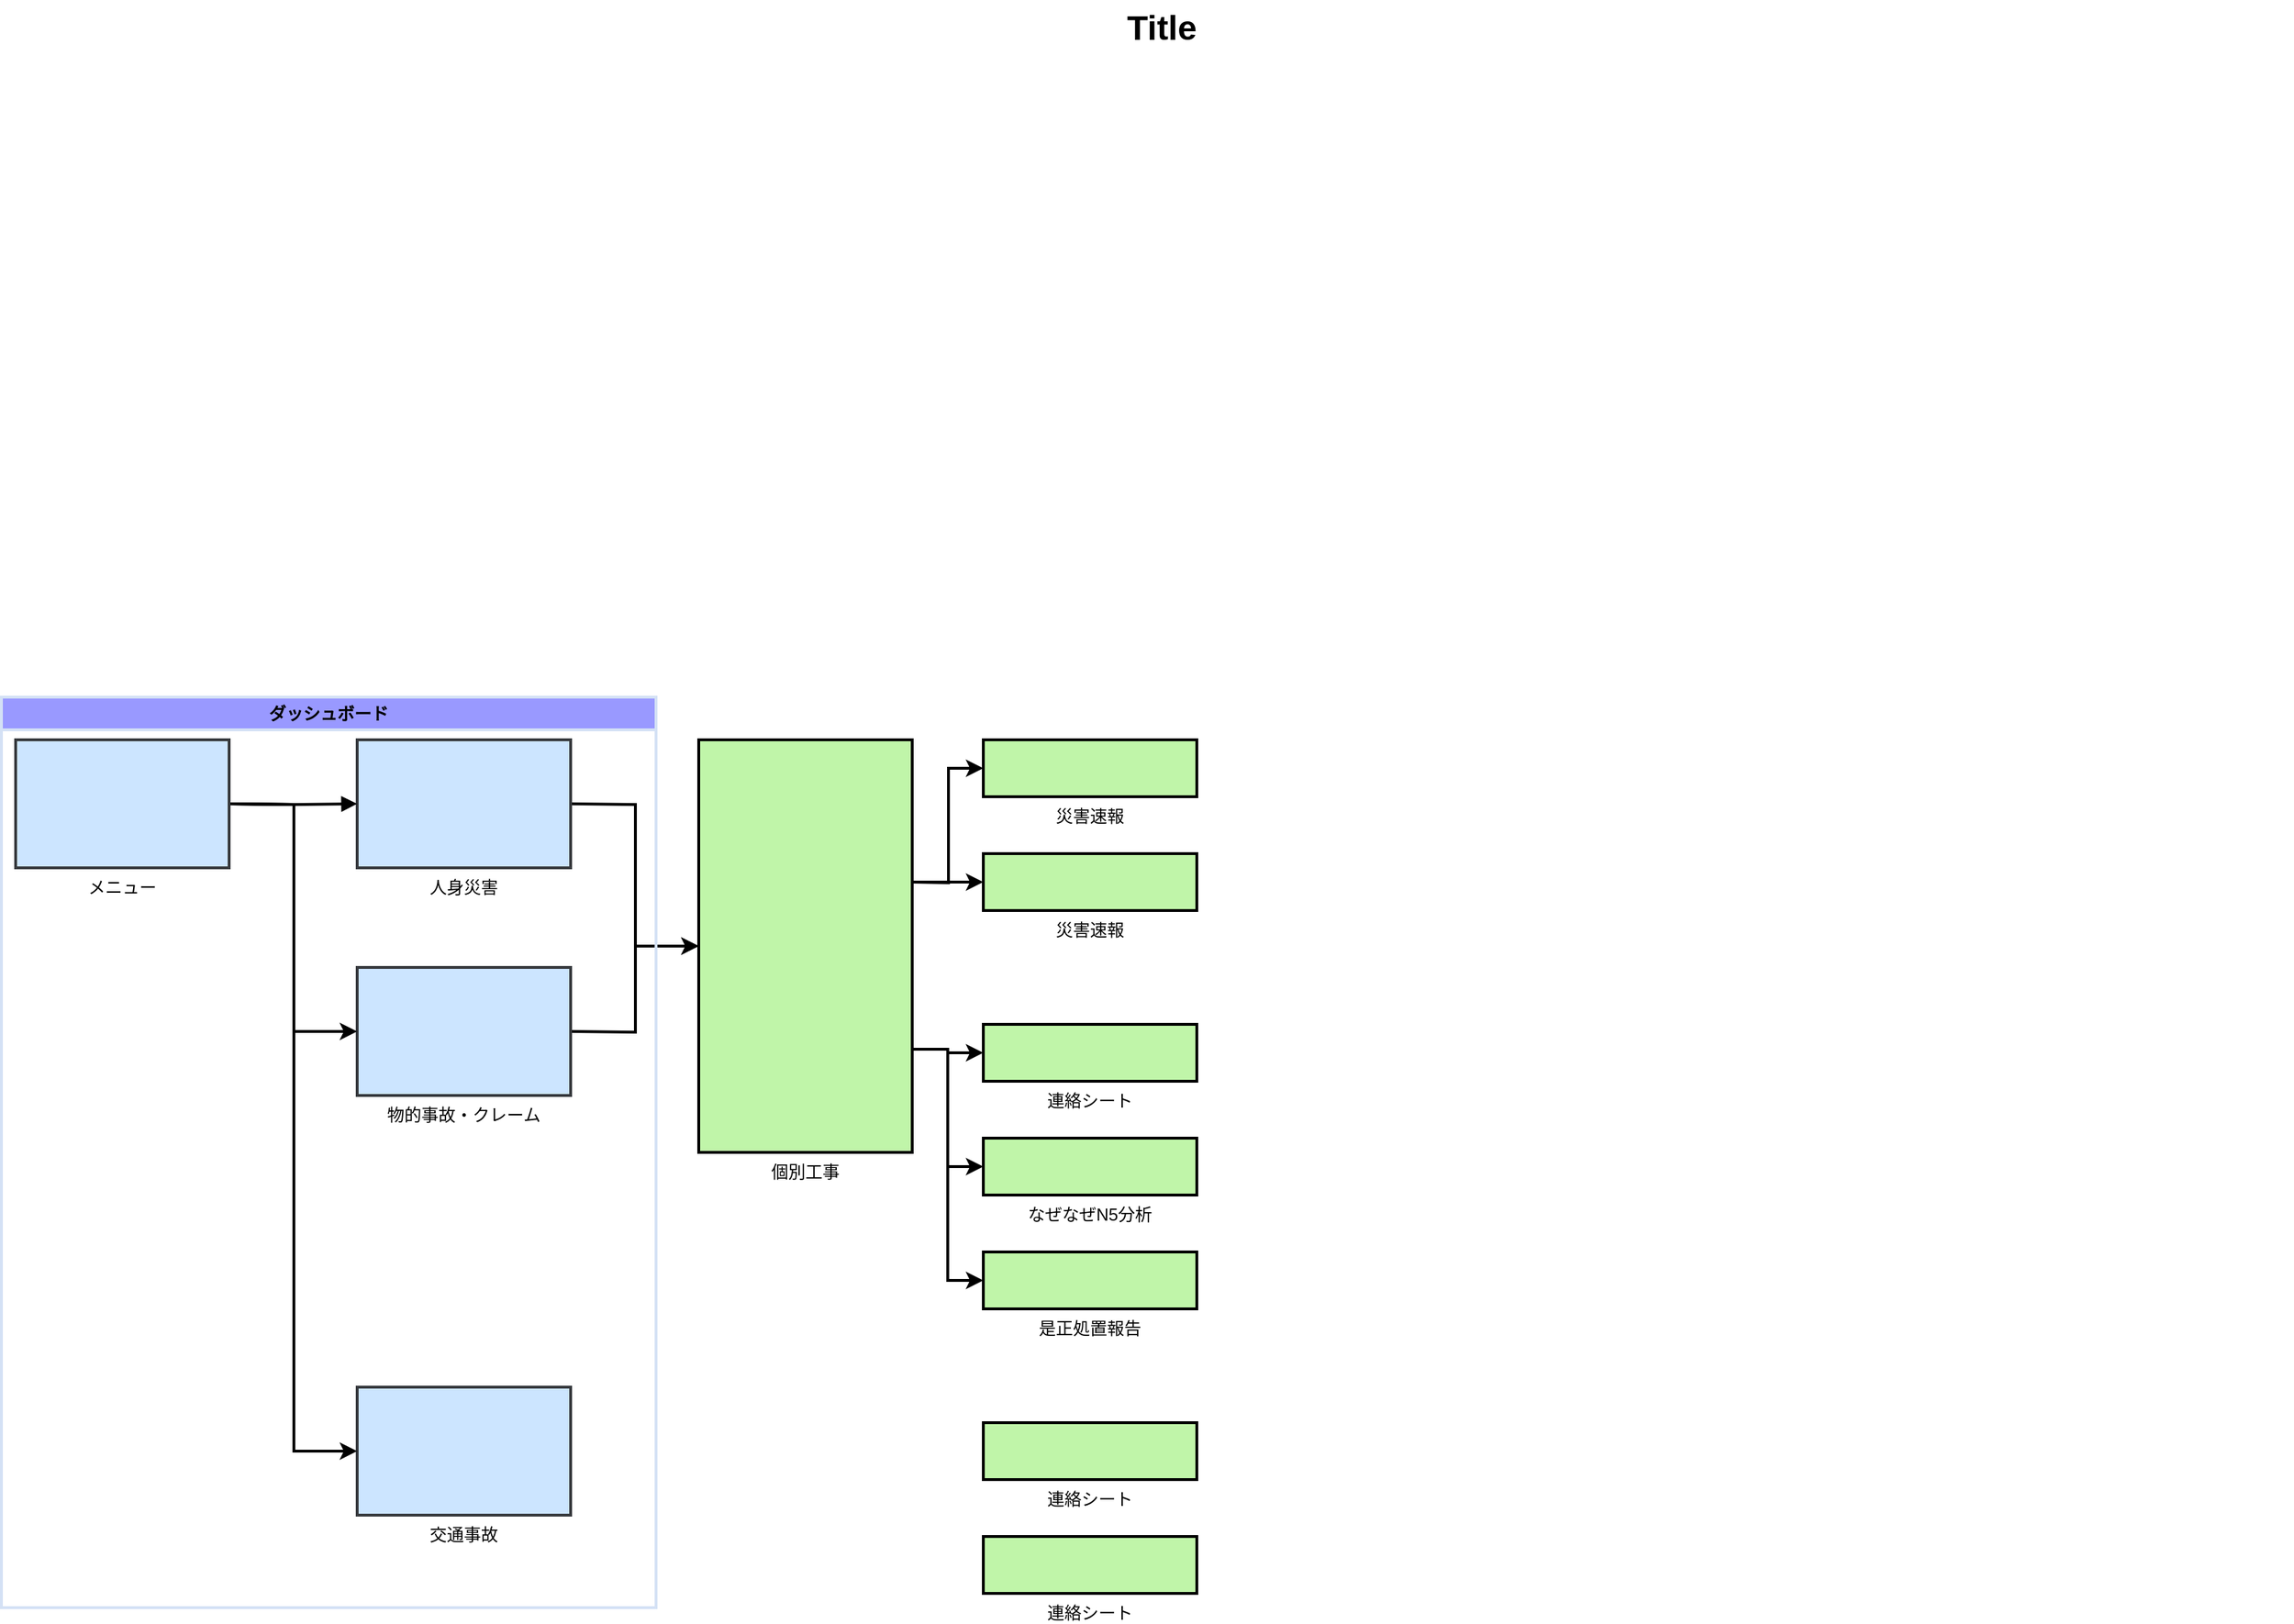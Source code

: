 <mxfile version="20.7.4" type="github">
  <diagram name="Page-1" id="74b105a0-9070-1c63-61bc-23e55f88626e">
    <mxGraphModel dx="1434" dy="764" grid="1" gridSize="10" guides="1" tooltips="1" connect="1" arrows="1" fold="1" page="1" pageScale="1.5" pageWidth="1169" pageHeight="826" background="none" math="0" shadow="0">
      <root>
        <mxCell id="0" style=";html=1;" />
        <mxCell id="1" style=";html=1;" parent="0" />
        <mxCell id="10b056a9c633e61c-8" value="個別工事" style="strokeWidth=2;dashed=0;align=center;fontSize=12;shape=rect;verticalLabelPosition=bottom;verticalAlign=top;fillColor=#c0f5a9" parent="1" vertex="1">
          <mxGeometry x="550" y="560" width="150" height="290" as="geometry" />
        </mxCell>
        <mxCell id="10b056a9c633e61c-30" value="Title" style="text;strokeColor=none;fillColor=none;html=1;fontSize=24;fontStyle=1;verticalAlign=middle;align=center;" parent="1" vertex="1">
          <mxGeometry x="80" y="40" width="1590" height="40" as="geometry" />
        </mxCell>
        <mxCell id="KYUI3N8oyIYQ_wNg4Es2-7" value="" style="endArrow=classic;html=1;rounded=0;entryX=0;entryY=0.5;entryDx=0;entryDy=0;edgeStyle=orthogonalEdgeStyle;strokeWidth=2;exitX=1;exitY=0.5;exitDx=0;exitDy=0;exitPerimeter=0;" edge="1" parent="1" target="10b056a9c633e61c-8">
          <mxGeometry width="50" height="50" relative="1" as="geometry">
            <mxPoint x="460" y="605" as="sourcePoint" />
            <mxPoint x="320" y="935" as="targetPoint" />
          </mxGeometry>
        </mxCell>
        <mxCell id="KYUI3N8oyIYQ_wNg4Es2-8" value="" style="endArrow=classic;html=1;rounded=0;entryX=0;entryY=0.5;entryDx=0;entryDy=0;edgeStyle=orthogonalEdgeStyle;strokeWidth=2;exitX=1;exitY=0.5;exitDx=0;exitDy=0;exitPerimeter=0;" edge="1" parent="1" target="10b056a9c633e61c-8">
          <mxGeometry width="50" height="50" relative="1" as="geometry">
            <mxPoint x="460" y="765" as="sourcePoint" />
            <mxPoint x="330" y="945" as="targetPoint" />
          </mxGeometry>
        </mxCell>
        <mxCell id="KYUI3N8oyIYQ_wNg4Es2-9" value="災害速報" style="strokeWidth=2;dashed=0;align=center;fontSize=12;fillColor=#c0f5a9;verticalLabelPosition=bottom;verticalAlign=top;" vertex="1" parent="1">
          <mxGeometry x="750" y="560" width="150" height="40" as="geometry" />
        </mxCell>
        <mxCell id="KYUI3N8oyIYQ_wNg4Es2-11" value="" style="endArrow=classic;html=1;rounded=0;entryX=0;entryY=0.5;entryDx=0;entryDy=0;edgeStyle=orthogonalEdgeStyle;strokeWidth=2;entryPerimeter=0;" edge="1" parent="1" target="KYUI3N8oyIYQ_wNg4Es2-9">
          <mxGeometry width="50" height="50" relative="1" as="geometry">
            <mxPoint x="700" y="660" as="sourcePoint" />
            <mxPoint x="560" y="775" as="targetPoint" />
          </mxGeometry>
        </mxCell>
        <mxCell id="KYUI3N8oyIYQ_wNg4Es2-12" value="" style="endArrow=classic;html=1;rounded=0;entryX=0;entryY=0.5;entryDx=0;entryDy=0;edgeStyle=orthogonalEdgeStyle;strokeWidth=2;entryPerimeter=0;" edge="1" parent="1">
          <mxGeometry width="50" height="50" relative="1" as="geometry">
            <mxPoint x="700" y="660" as="sourcePoint" />
            <mxPoint x="750" y="660" as="targetPoint" />
          </mxGeometry>
        </mxCell>
        <mxCell id="KYUI3N8oyIYQ_wNg4Es2-19" value="" style="endArrow=classic;html=1;rounded=0;entryX=0;entryY=0.5;entryDx=0;entryDy=0;edgeStyle=orthogonalEdgeStyle;strokeWidth=2;exitX=1;exitY=0.75;exitDx=0;exitDy=0;" edge="1" parent="1" source="10b056a9c633e61c-8" target="KYUI3N8oyIYQ_wNg4Es2-28">
          <mxGeometry width="50" height="50" relative="1" as="geometry">
            <mxPoint x="700" y="860" as="sourcePoint" />
            <mxPoint x="750" y="780" as="targetPoint" />
          </mxGeometry>
        </mxCell>
        <mxCell id="KYUI3N8oyIYQ_wNg4Es2-20" value="" style="endArrow=classic;html=1;rounded=0;entryX=0;entryY=0.5;entryDx=0;entryDy=0;edgeStyle=orthogonalEdgeStyle;strokeWidth=2;exitX=1;exitY=0.75;exitDx=0;exitDy=0;" edge="1" parent="1" source="10b056a9c633e61c-8" target="KYUI3N8oyIYQ_wNg4Es2-29">
          <mxGeometry width="50" height="50" relative="1" as="geometry">
            <mxPoint x="700" y="740" as="sourcePoint" />
            <mxPoint x="750" y="860" as="targetPoint" />
          </mxGeometry>
        </mxCell>
        <mxCell id="KYUI3N8oyIYQ_wNg4Es2-22" value="" style="endArrow=classic;html=1;rounded=0;entryX=0;entryY=0.5;entryDx=0;entryDy=0;edgeStyle=orthogonalEdgeStyle;strokeWidth=2;exitX=1;exitY=0.75;exitDx=0;exitDy=0;" edge="1" parent="1" source="10b056a9c633e61c-8" target="KYUI3N8oyIYQ_wNg4Es2-30">
          <mxGeometry width="50" height="50" relative="1" as="geometry">
            <mxPoint x="700" y="860" as="sourcePoint" />
            <mxPoint x="750" y="940" as="targetPoint" />
          </mxGeometry>
        </mxCell>
        <mxCell id="KYUI3N8oyIYQ_wNg4Es2-25" value="" style="endArrow=classic;html=1;rounded=0;entryX=0;entryY=0.5;entryDx=0;entryDy=0;edgeStyle=orthogonalEdgeStyle;strokeWidth=2;entryPerimeter=0;fillColor=#ffff88;strokeColor=#FFFFFF;exitX=1;exitY=0.5;exitDx=0;exitDy=0;" edge="1" parent="1">
          <mxGeometry width="50" height="50" relative="1" as="geometry">
            <mxPoint x="460" y="1060" as="sourcePoint" />
            <mxPoint x="750" y="1060" as="targetPoint" />
          </mxGeometry>
        </mxCell>
        <mxCell id="KYUI3N8oyIYQ_wNg4Es2-26" value="" style="endArrow=classic;html=1;rounded=0;entryX=0;entryY=0.25;entryDx=0;entryDy=0;edgeStyle=orthogonalEdgeStyle;strokeWidth=2;fillColor=#ffff88;strokeColor=#FFFFFF;exitX=1;exitY=0.5;exitDx=0;exitDy=0;exitPerimeter=0;" edge="1" parent="1" target="KYUI3N8oyIYQ_wNg4Es2-32">
          <mxGeometry width="50" height="50" relative="1" as="geometry">
            <mxPoint x="460" y="1060" as="sourcePoint" />
            <mxPoint x="750" y="1140" as="targetPoint" />
          </mxGeometry>
        </mxCell>
        <mxCell id="KYUI3N8oyIYQ_wNg4Es2-27" value="災害速報" style="strokeWidth=2;dashed=0;align=center;fontSize=12;fillColor=#c0f5a9;verticalLabelPosition=bottom;verticalAlign=top;" vertex="1" parent="1">
          <mxGeometry x="750" y="640" width="150" height="40" as="geometry" />
        </mxCell>
        <mxCell id="KYUI3N8oyIYQ_wNg4Es2-28" value="連絡シート" style="strokeWidth=2;dashed=0;align=center;fontSize=12;fillColor=#c0f5a9;verticalLabelPosition=bottom;verticalAlign=top;" vertex="1" parent="1">
          <mxGeometry x="750" y="760" width="150" height="40" as="geometry" />
        </mxCell>
        <mxCell id="KYUI3N8oyIYQ_wNg4Es2-29" value="なぜなぜN5分析" style="strokeWidth=2;dashed=0;align=center;fontSize=12;fillColor=#c0f5a9;verticalLabelPosition=bottom;verticalAlign=top;" vertex="1" parent="1">
          <mxGeometry x="750" y="840" width="150" height="40" as="geometry" />
        </mxCell>
        <mxCell id="KYUI3N8oyIYQ_wNg4Es2-30" value="是正処置報告" style="strokeWidth=2;dashed=0;align=center;fontSize=12;fillColor=#c0f5a9;verticalLabelPosition=bottom;verticalAlign=top;" vertex="1" parent="1">
          <mxGeometry x="750" y="920" width="150" height="40" as="geometry" />
        </mxCell>
        <mxCell id="KYUI3N8oyIYQ_wNg4Es2-31" value="連絡シート" style="strokeWidth=2;dashed=0;align=center;fontSize=12;fillColor=#c0f5a9;verticalLabelPosition=bottom;verticalAlign=top;" vertex="1" parent="1">
          <mxGeometry x="750" y="1040" width="150" height="40" as="geometry" />
        </mxCell>
        <mxCell id="KYUI3N8oyIYQ_wNg4Es2-32" value="連絡シート" style="strokeWidth=2;dashed=0;align=center;fontSize=12;fillColor=#c0f5a9;verticalLabelPosition=bottom;verticalAlign=top;" vertex="1" parent="1">
          <mxGeometry x="750" y="1120" width="150" height="40" as="geometry" />
        </mxCell>
        <mxCell id="KYUI3N8oyIYQ_wNg4Es2-34" value="ダッシュボード" style="swimlane;whiteSpace=wrap;html=1;strokeColor=#D4E1F5;fillColor=#9999FF;strokeWidth=2;" vertex="1" parent="1">
          <mxGeometry x="60" y="530" width="460" height="640" as="geometry">
            <mxRectangle x="60" y="530" width="120" height="30" as="alternateBounds" />
          </mxGeometry>
        </mxCell>
        <mxCell id="KYUI3N8oyIYQ_wNg4Es2-35" value="人身災害" style="strokeWidth=2;dashed=0;align=center;fontSize=12;;fillColor=#cce5ff;verticalLabelPosition=bottom;verticalAlign=top;strokeColor=#36393d;" vertex="1" parent="1">
          <mxGeometry x="310" y="560" width="150" height="90" as="geometry" />
        </mxCell>
        <mxCell id="KYUI3N8oyIYQ_wNg4Es2-36" value="交通事故" style="strokeWidth=2;dashed=0;align=center;fontSize=12;verticalLabelPosition=bottom;verticalAlign=top;;fillColor=#cce5ff;strokeColor=#36393d;" vertex="1" parent="1">
          <mxGeometry x="310" y="1015" width="150" height="90" as="geometry" />
        </mxCell>
        <mxCell id="KYUI3N8oyIYQ_wNg4Es2-37" style="edgeStyle=orthogonalEdgeStyle;rounded=0;html=1;endArrow=block;endFill=1;jettySize=auto;orthogonalLoop=1;strokeWidth=2;startArrow=none;startFill=0;entryX=0;entryY=0.5;entryDx=0;entryDy=0;entryPerimeter=0;" edge="1" parent="1" target="KYUI3N8oyIYQ_wNg4Es2-35">
          <mxGeometry relative="1" as="geometry">
            <mxPoint x="220" y="605" as="sourcePoint" />
          </mxGeometry>
        </mxCell>
        <mxCell id="KYUI3N8oyIYQ_wNg4Es2-39" value="" style="endArrow=classic;html=1;rounded=0;entryX=0;entryY=0.5;entryDx=0;entryDy=0;entryPerimeter=0;exitX=1;exitY=0.5;exitDx=0;exitDy=0;edgeStyle=orthogonalEdgeStyle;strokeWidth=2;" edge="1" parent="1" target="KYUI3N8oyIYQ_wNg4Es2-36">
          <mxGeometry width="50" height="50" relative="1" as="geometry">
            <mxPoint x="220" y="605" as="sourcePoint" />
            <mxPoint x="660" y="670" as="targetPoint" />
          </mxGeometry>
        </mxCell>
        <mxCell id="KYUI3N8oyIYQ_wNg4Es2-40" value="物的事故・クレーム" style="strokeWidth=2;dashed=0;align=center;fontSize=12;fillColor=#cce5ff;verticalLabelPosition=bottom;verticalAlign=top;strokeColor=#36393d;" vertex="1" parent="1">
          <mxGeometry x="310" y="720" width="150" height="90" as="geometry" />
        </mxCell>
        <mxCell id="KYUI3N8oyIYQ_wNg4Es2-41" value="" style="endArrow=classic;html=1;rounded=0;entryX=0;entryY=0.5;entryDx=0;entryDy=0;entryPerimeter=0;edgeStyle=orthogonalEdgeStyle;strokeWidth=2;exitX=1;exitY=0.5;exitDx=0;exitDy=0;" edge="1" parent="1" target="KYUI3N8oyIYQ_wNg4Es2-40">
          <mxGeometry width="50" height="50" relative="1" as="geometry">
            <mxPoint x="220" y="605" as="sourcePoint" />
            <mxPoint x="320" y="775" as="targetPoint" />
          </mxGeometry>
        </mxCell>
        <mxCell id="KYUI3N8oyIYQ_wNg4Es2-42" value="メニュー" style="strokeWidth=2;dashed=0;align=center;fontSize=12;shape=rect;verticalLabelPosition=bottom;verticalAlign=top;fillColor=#cce5ff;strokeColor=#36393d;" vertex="1" parent="1">
          <mxGeometry x="70" y="560" width="150" height="90" as="geometry" />
        </mxCell>
      </root>
    </mxGraphModel>
  </diagram>
</mxfile>
